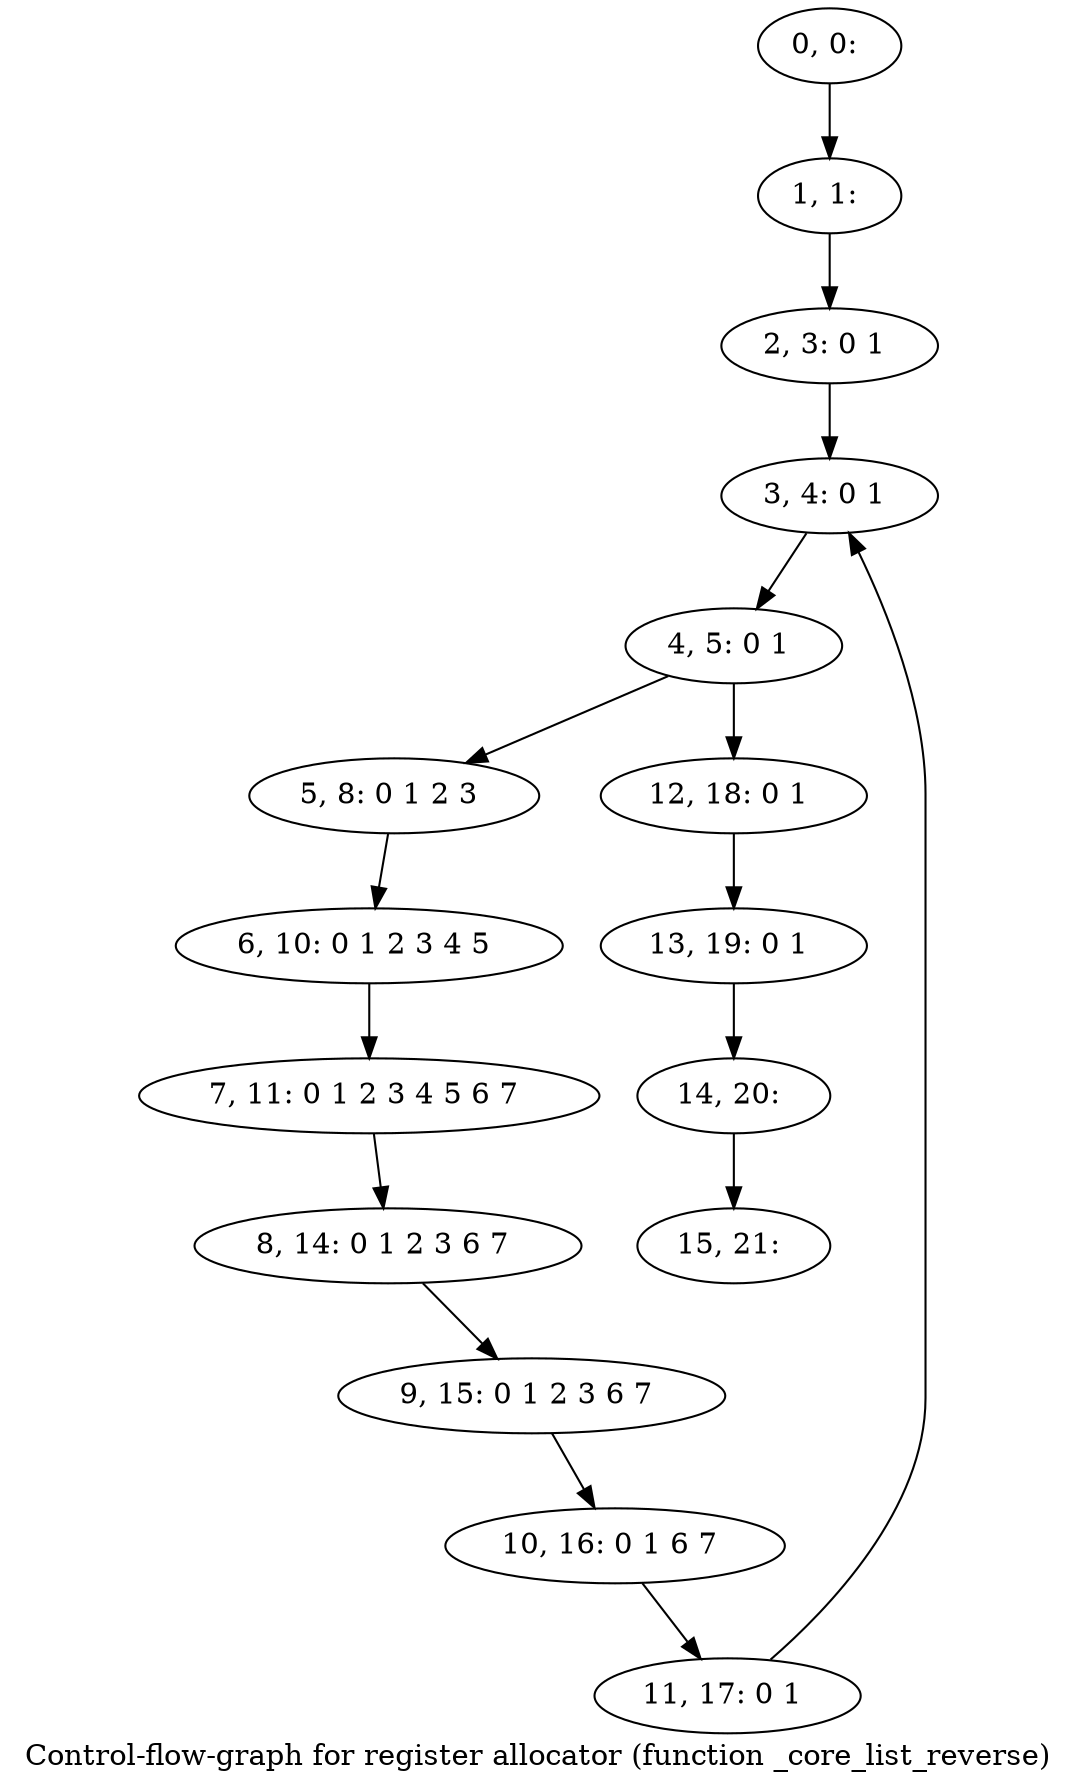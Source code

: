digraph G {
graph [label="Control-flow-graph for register allocator (function _core_list_reverse)"]
0[label="0, 0: "];
1[label="1, 1: "];
2[label="2, 3: 0 1 "];
3[label="3, 4: 0 1 "];
4[label="4, 5: 0 1 "];
5[label="5, 8: 0 1 2 3 "];
6[label="6, 10: 0 1 2 3 4 5 "];
7[label="7, 11: 0 1 2 3 4 5 6 7 "];
8[label="8, 14: 0 1 2 3 6 7 "];
9[label="9, 15: 0 1 2 3 6 7 "];
10[label="10, 16: 0 1 6 7 "];
11[label="11, 17: 0 1 "];
12[label="12, 18: 0 1 "];
13[label="13, 19: 0 1 "];
14[label="14, 20: "];
15[label="15, 21: "];
0->1 ;
1->2 ;
2->3 ;
3->4 ;
4->5 ;
4->12 ;
5->6 ;
6->7 ;
7->8 ;
8->9 ;
9->10 ;
10->11 ;
11->3 ;
12->13 ;
13->14 ;
14->15 ;
}
